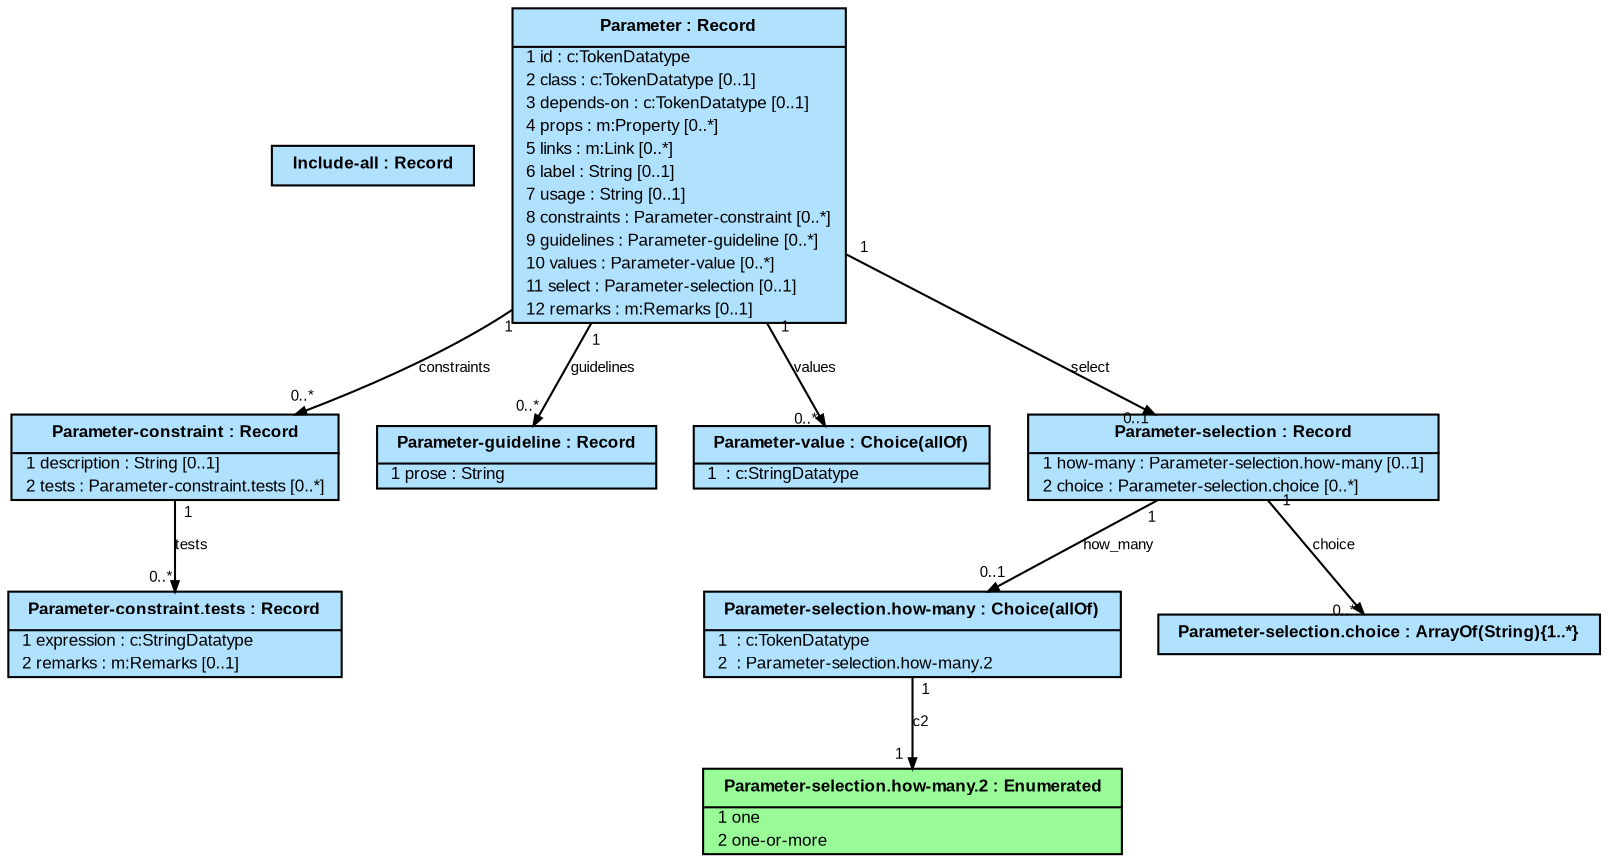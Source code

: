 # package: http://csrc.nist.gov/ns/oscal/1.1.2/oscal-control-common
# roots: ['Include-all', 'Parameter']
# namespaces: [['c', 'http://csrc.nist.gov/ns/oscal/1.1.2/oscal-common'], ['m', 'http://csrc.nist.gov/ns/oscal/1.1.2/oscal-metadata']]
# config: {'$MaxString': 1000, '$Sys': '.', '$TypeName': '^[$A-Z][-.$A-Za-z0-9]{0,96}$', '$FieldName': '^[$a-z][-_$A-Za-z0-9]{0,63}$'}

digraph G {
  graph [fontname=Arial, fontsize=12];
  node [fontname=Arial, fontsize=8, shape=plain, style=filled, fillcolor=lightskyblue1];
  edge [fontname=Arial, fontsize=7, arrowsize=0.5, labelangle=45.0, labeldistance=0.9];
  bgcolor="transparent";

n0 [label=<<table cellborder="0" cellpadding="1" cellspacing="0">
<tr><td cellpadding="4"><b>  Include-all : Record  </b></td></tr>
</table>>]

n1 [label=<<table cellborder="0" cellpadding="1" cellspacing="0">
<tr><td cellpadding="4"><b>  Parameter : Record  </b></td></tr><hr/>
  <tr><td align="left">  1 id : c:TokenDatatype  </td></tr>
  <tr><td align="left">  2 class : c:TokenDatatype [0..1]  </td></tr>
  <tr><td align="left">  3 depends-on : c:TokenDatatype [0..1]  </td></tr>
  <tr><td align="left">  4 props : m:Property [0..*]  </td></tr>
  <tr><td align="left">  5 links : m:Link [0..*]  </td></tr>
  <tr><td align="left">  6 label : String [0..1]  </td></tr>
  <tr><td align="left">  7 usage : String [0..1]  </td></tr>
  <tr><td align="left">  8 constraints : Parameter-constraint [0..*]  </td></tr>
  <tr><td align="left">  9 guidelines : Parameter-guideline [0..*]  </td></tr>
  <tr><td align="left">  10 values : Parameter-value [0..*]  </td></tr>
  <tr><td align="left">  11 select : Parameter-selection [0..1]  </td></tr>
  <tr><td align="left">  12 remarks : m:Remarks [0..1]  </td></tr>
</table>>]

n2 [label=<<table cellborder="0" cellpadding="1" cellspacing="0">
<tr><td cellpadding="4"><b>  Parameter-constraint : Record  </b></td></tr><hr/>
  <tr><td align="left">  1 description : String [0..1]  </td></tr>
  <tr><td align="left">  2 tests : Parameter-constraint.tests [0..*]  </td></tr>
</table>>]

n3 [label=<<table cellborder="0" cellpadding="1" cellspacing="0">
<tr><td cellpadding="4"><b>  Parameter-constraint.tests : Record  </b></td></tr><hr/>
  <tr><td align="left">  1 expression : c:StringDatatype  </td></tr>
  <tr><td align="left">  2 remarks : m:Remarks [0..1]  </td></tr>
</table>>]

n4 [label=<<table cellborder="0" cellpadding="1" cellspacing="0">
<tr><td cellpadding="4"><b>  Parameter-guideline : Record  </b></td></tr><hr/>
  <tr><td align="left">  1 prose : String  </td></tr>
</table>>]

n5 [label=<<table cellborder="0" cellpadding="1" cellspacing="0">
<tr><td cellpadding="4"><b>  Parameter-value : Choice(allOf)  </b></td></tr><hr/>
  <tr><td align="left">  1  : c:StringDatatype  </td></tr>
</table>>]

n6 [label=<<table cellborder="0" cellpadding="1" cellspacing="0">
<tr><td cellpadding="4"><b>  Parameter-selection : Record  </b></td></tr><hr/>
  <tr><td align="left">  1 how-many : Parameter-selection.how-many [0..1]  </td></tr>
  <tr><td align="left">  2 choice : Parameter-selection.choice [0..*]  </td></tr>
</table>>]

n7 [label=<<table cellborder="0" cellpadding="1" cellspacing="0">
<tr><td cellpadding="4"><b>  Parameter-selection.how-many : Choice(allOf)  </b></td></tr><hr/>
  <tr><td align="left">  1  : c:TokenDatatype  </td></tr>
  <tr><td align="left">  2  : Parameter-selection.how-many.2  </td></tr>
</table>>]

n8 [fillcolor=palegreen, label=<<table cellborder="0" cellpadding="1" cellspacing="0">
<tr><td cellpadding="4"><b>  Parameter-selection.how-many.2 : Enumerated  </b></td></tr><hr/>
  <tr><td align="left">  1 one  </td></tr>
  <tr><td align="left">  2 one-or-more  </td></tr>
</table>>]

n9 [label=<<table cellborder="0" cellpadding="1" cellspacing="0">
<tr><td cellpadding="4"><b>  Parameter-selection.choice : ArrayOf(String){1..*}  </b></td></tr>
</table>>]

  n1 -> n2 [label=constraints, headlabel="0..*", taillabel="1"]
  n1 -> n4 [label=guidelines, headlabel="0..*", taillabel="1"]
  n1 -> n5 [label=values, headlabel="0..*", taillabel="1"]
  n1 -> n6 [label=select, headlabel="0..1", taillabel="1"]
  n2 -> n3 [label=tests, headlabel="0..*", taillabel="1"]
  n6 -> n7 [label=how_many, headlabel="0..1", taillabel="1"]
  n6 -> n9 [label=choice, headlabel="0..*", taillabel="1"]
  n7 -> n8 [label=c2, headlabel="1", taillabel="1"]
}
